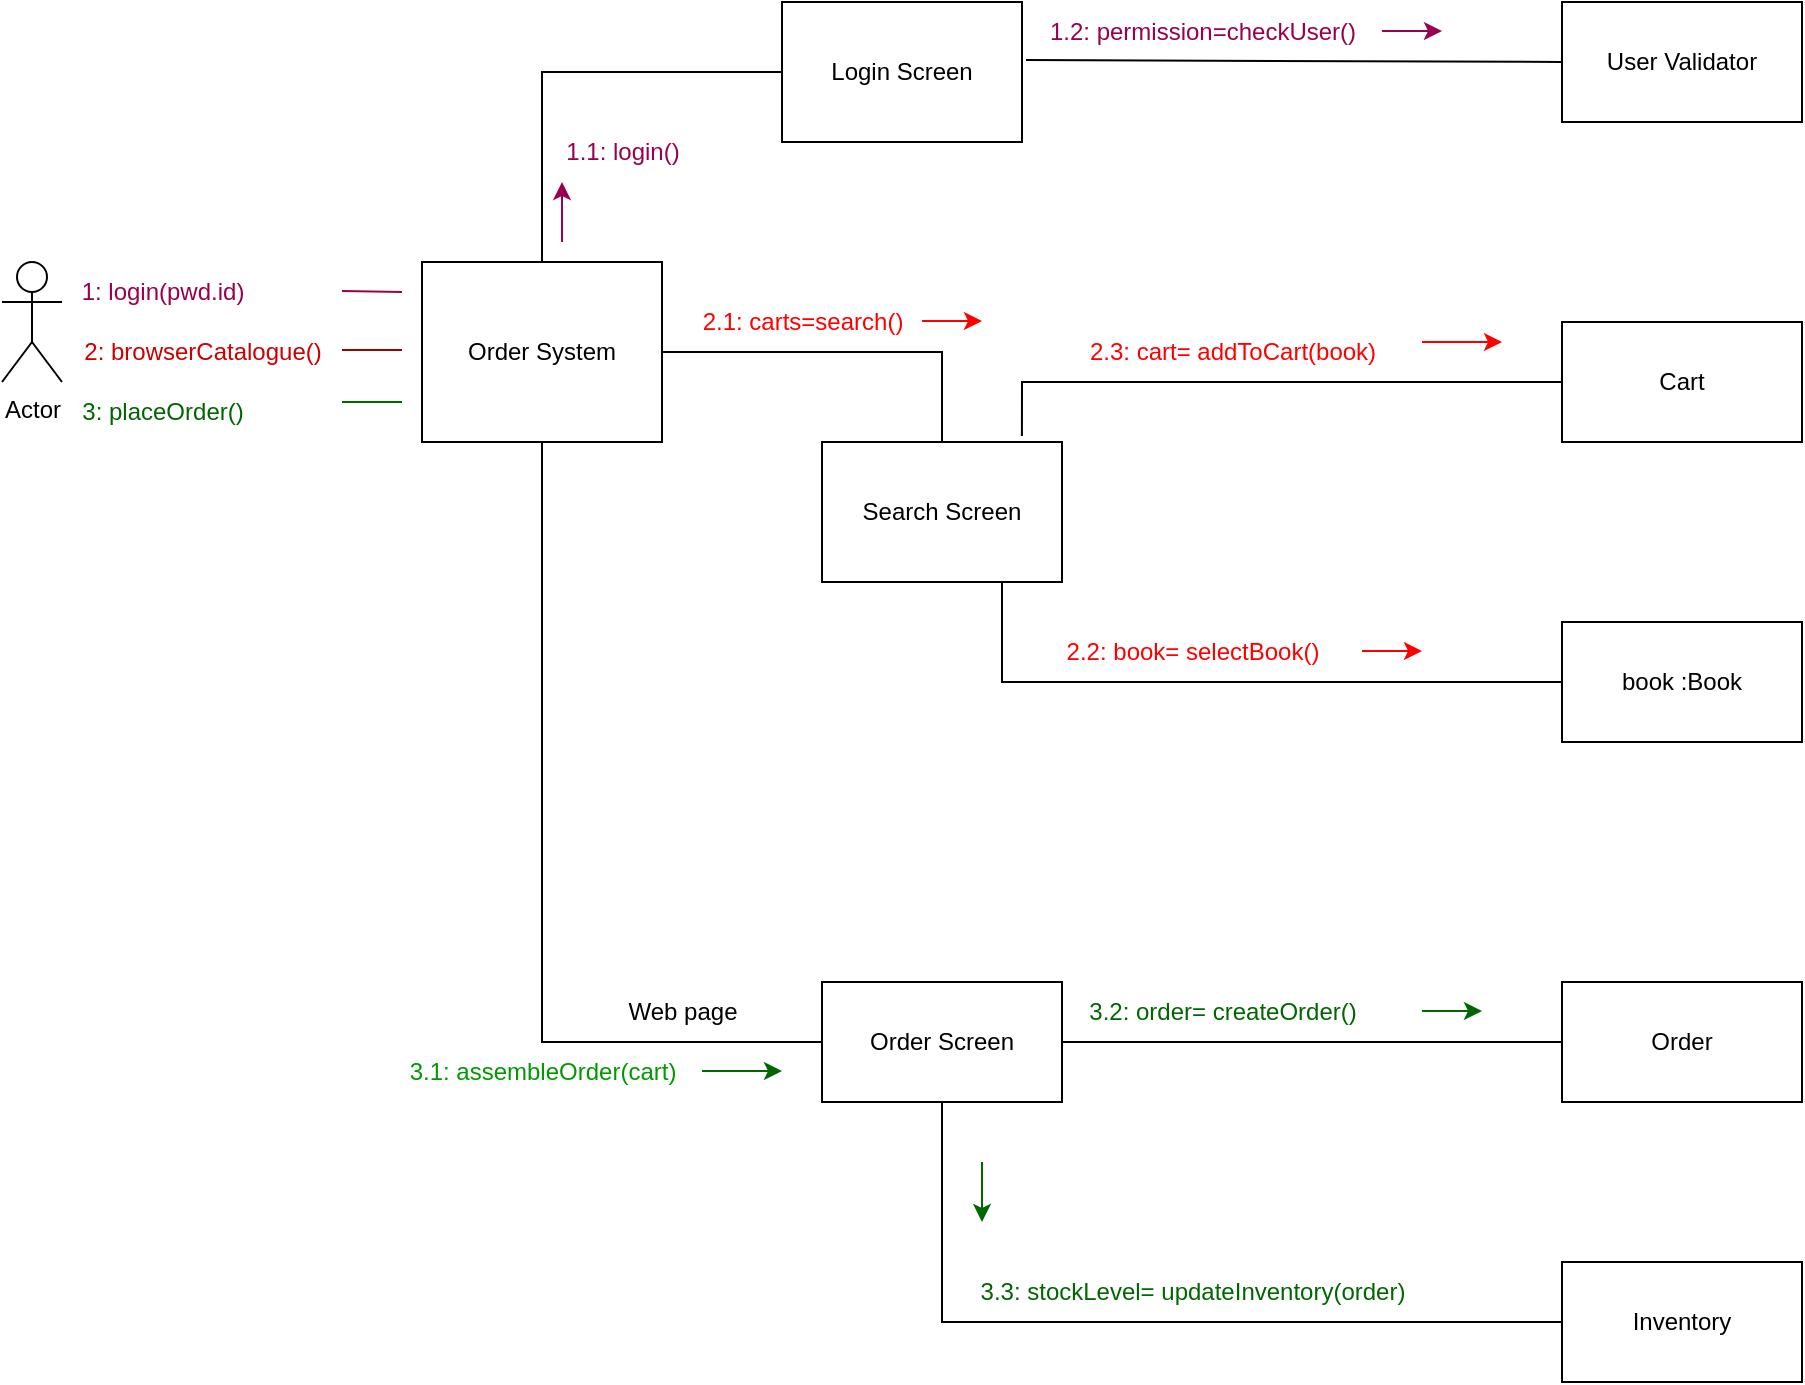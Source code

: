 <mxfile version="21.0.6" type="github"><diagram name="Page-1" id="50zAmO9qIlLi8lCIKGLc"><mxGraphModel dx="1114" dy="622" grid="1" gridSize="10" guides="1" tooltips="1" connect="1" arrows="1" fold="1" page="1" pageScale="1" pageWidth="1169" pageHeight="827" math="0" shadow="0"><root><mxCell id="0"/><mxCell id="1" parent="0"/><mxCell id="Cs2fc7BImbRrWxPwTm3F-1" value="Actor" style="shape=umlActor;verticalLabelPosition=bottom;verticalAlign=top;html=1;outlineConnect=0;" vertex="1" parent="1"><mxGeometry x="210" y="260" width="30" height="60" as="geometry"/></mxCell><mxCell id="Cs2fc7BImbRrWxPwTm3F-3" value="Login Screen" style="rounded=0;whiteSpace=wrap;html=1;" vertex="1" parent="1"><mxGeometry x="600" y="130" width="120" height="70" as="geometry"/></mxCell><mxCell id="Cs2fc7BImbRrWxPwTm3F-4" value="Order System" style="rounded=0;whiteSpace=wrap;html=1;" vertex="1" parent="1"><mxGeometry x="420" y="260" width="120" height="90" as="geometry"/></mxCell><mxCell id="Cs2fc7BImbRrWxPwTm3F-5" value="User Validator" style="rounded=0;whiteSpace=wrap;html=1;" vertex="1" parent="1"><mxGeometry x="990" y="130" width="120" height="60" as="geometry"/></mxCell><mxCell id="Cs2fc7BImbRrWxPwTm3F-6" value="" style="endArrow=none;html=1;rounded=0;exitX=0.5;exitY=0;exitDx=0;exitDy=0;entryX=0;entryY=0.5;entryDx=0;entryDy=0;" edge="1" parent="1" source="Cs2fc7BImbRrWxPwTm3F-4" target="Cs2fc7BImbRrWxPwTm3F-3"><mxGeometry width="50" height="50" relative="1" as="geometry"><mxPoint x="480" y="250" as="sourcePoint"/><mxPoint x="480" y="150" as="targetPoint"/><Array as="points"><mxPoint x="480" y="165"/></Array></mxGeometry></mxCell><mxCell id="Cs2fc7BImbRrWxPwTm3F-7" value="Search Screen" style="rounded=0;whiteSpace=wrap;html=1;" vertex="1" parent="1"><mxGeometry x="620" y="350" width="120" height="70" as="geometry"/></mxCell><mxCell id="Cs2fc7BImbRrWxPwTm3F-8" value="" style="endArrow=none;html=1;rounded=0;exitX=1;exitY=0.5;exitDx=0;exitDy=0;entryX=0.5;entryY=0;entryDx=0;entryDy=0;" edge="1" parent="1" source="Cs2fc7BImbRrWxPwTm3F-4" target="Cs2fc7BImbRrWxPwTm3F-7"><mxGeometry width="50" height="50" relative="1" as="geometry"><mxPoint x="590" y="310" as="sourcePoint"/><mxPoint x="640" y="350" as="targetPoint"/><Array as="points"><mxPoint x="680" y="305"/></Array></mxGeometry></mxCell><mxCell id="Cs2fc7BImbRrWxPwTm3F-9" value="&lt;font color=&quot;#ff0000&quot;&gt;2.1: carts=search()&lt;/font&gt;" style="text;html=1;align=center;verticalAlign=middle;resizable=0;points=[];autosize=1;strokeColor=none;fillColor=none;" vertex="1" parent="1"><mxGeometry x="550" y="275" width="120" height="30" as="geometry"/></mxCell><mxCell id="Cs2fc7BImbRrWxPwTm3F-10" value="" style="endArrow=classic;html=1;rounded=0;strokeColor=#FF0000;" edge="1" parent="1"><mxGeometry width="50" height="50" relative="1" as="geometry"><mxPoint x="670" y="289.5" as="sourcePoint"/><mxPoint x="700" y="289.5" as="targetPoint"/><Array as="points"/></mxGeometry></mxCell><mxCell id="Cs2fc7BImbRrWxPwTm3F-11" value="Order Screen" style="rounded=0;whiteSpace=wrap;html=1;" vertex="1" parent="1"><mxGeometry x="620" y="620" width="120" height="60" as="geometry"/></mxCell><mxCell id="Cs2fc7BImbRrWxPwTm3F-12" value="" style="endArrow=none;html=1;rounded=0;exitX=0.5;exitY=1;exitDx=0;exitDy=0;entryX=0;entryY=0.5;entryDx=0;entryDy=0;" edge="1" parent="1" source="Cs2fc7BImbRrWxPwTm3F-4" target="Cs2fc7BImbRrWxPwTm3F-11"><mxGeometry width="50" height="50" relative="1" as="geometry"><mxPoint x="440" y="510" as="sourcePoint"/><mxPoint x="490" y="460" as="targetPoint"/><Array as="points"><mxPoint x="480" y="650"/></Array></mxGeometry></mxCell><mxCell id="Cs2fc7BImbRrWxPwTm3F-13" value="&lt;font color=&quot;#009900&quot;&gt;3.1: assembleOrder(cart)&lt;/font&gt;" style="text;html=1;align=center;verticalAlign=middle;resizable=0;points=[];autosize=1;strokeColor=none;fillColor=none;" vertex="1" parent="1"><mxGeometry x="400" y="650" width="160" height="30" as="geometry"/></mxCell><mxCell id="Cs2fc7BImbRrWxPwTm3F-14" value="Web page" style="text;html=1;align=center;verticalAlign=middle;resizable=0;points=[];autosize=1;strokeColor=none;fillColor=none;" vertex="1" parent="1"><mxGeometry x="510" y="620" width="80" height="30" as="geometry"/></mxCell><mxCell id="Cs2fc7BImbRrWxPwTm3F-15" value="" style="endArrow=classic;html=1;rounded=0;strokeColor=#99004D;" edge="1" parent="1"><mxGeometry width="50" height="50" relative="1" as="geometry"><mxPoint x="490" y="250" as="sourcePoint"/><mxPoint x="490" y="220" as="targetPoint"/></mxGeometry></mxCell><mxCell id="Cs2fc7BImbRrWxPwTm3F-16" value="&lt;font color=&quot;#99004d&quot;&gt;1.1: login()&lt;/font&gt;" style="text;html=1;align=center;verticalAlign=middle;resizable=0;points=[];autosize=1;strokeColor=none;fillColor=none;" vertex="1" parent="1"><mxGeometry x="480" y="190" width="80" height="30" as="geometry"/></mxCell><mxCell id="Cs2fc7BImbRrWxPwTm3F-17" value="" style="endArrow=none;html=1;rounded=0;entryX=0;entryY=0.5;entryDx=0;entryDy=0;exitX=1.017;exitY=0.414;exitDx=0;exitDy=0;exitPerimeter=0;" edge="1" parent="1" source="Cs2fc7BImbRrWxPwTm3F-3" target="Cs2fc7BImbRrWxPwTm3F-5"><mxGeometry width="50" height="50" relative="1" as="geometry"><mxPoint x="810" y="180" as="sourcePoint"/><mxPoint x="860" y="130" as="targetPoint"/></mxGeometry></mxCell><mxCell id="Cs2fc7BImbRrWxPwTm3F-18" value="&lt;font color=&quot;#99004d&quot;&gt;1.2: permission=checkUser()&lt;/font&gt;" style="text;html=1;align=center;verticalAlign=middle;resizable=0;points=[];autosize=1;strokeColor=none;fillColor=none;" vertex="1" parent="1"><mxGeometry x="720" y="130" width="180" height="30" as="geometry"/></mxCell><mxCell id="Cs2fc7BImbRrWxPwTm3F-19" value="" style="endArrow=classic;html=1;rounded=0;strokeColor=#99004D;" edge="1" parent="1"><mxGeometry width="50" height="50" relative="1" as="geometry"><mxPoint x="900" y="144.5" as="sourcePoint"/><mxPoint x="930" y="144.5" as="targetPoint"/></mxGeometry></mxCell><mxCell id="Cs2fc7BImbRrWxPwTm3F-20" value="Cart" style="rounded=0;whiteSpace=wrap;html=1;" vertex="1" parent="1"><mxGeometry x="990" y="290" width="120" height="60" as="geometry"/></mxCell><mxCell id="Cs2fc7BImbRrWxPwTm3F-21" value="" style="endArrow=none;html=1;rounded=0;exitX=0.833;exitY=-0.043;exitDx=0;exitDy=0;exitPerimeter=0;entryX=0;entryY=0.5;entryDx=0;entryDy=0;" edge="1" parent="1" source="Cs2fc7BImbRrWxPwTm3F-7" target="Cs2fc7BImbRrWxPwTm3F-20"><mxGeometry width="50" height="50" relative="1" as="geometry"><mxPoint x="760" y="310" as="sourcePoint"/><mxPoint x="810" y="260" as="targetPoint"/><Array as="points"><mxPoint x="720" y="320"/></Array></mxGeometry></mxCell><mxCell id="Cs2fc7BImbRrWxPwTm3F-22" value="&lt;font color=&quot;#ff0000&quot;&gt;2.3: cart= addToCart(book)&lt;/font&gt;" style="text;html=1;align=center;verticalAlign=middle;resizable=0;points=[];autosize=1;strokeColor=none;fillColor=none;" vertex="1" parent="1"><mxGeometry x="740" y="290" width="170" height="30" as="geometry"/></mxCell><mxCell id="Cs2fc7BImbRrWxPwTm3F-23" value="" style="endArrow=classic;html=1;rounded=0;strokeColor=#FF0000;" edge="1" parent="1"><mxGeometry width="50" height="50" relative="1" as="geometry"><mxPoint x="920" y="300" as="sourcePoint"/><mxPoint x="960" y="300" as="targetPoint"/><Array as="points"><mxPoint x="940" y="300"/></Array></mxGeometry></mxCell><mxCell id="Cs2fc7BImbRrWxPwTm3F-24" value="book :Book" style="rounded=0;whiteSpace=wrap;html=1;" vertex="1" parent="1"><mxGeometry x="990" y="440" width="120" height="60" as="geometry"/></mxCell><mxCell id="Cs2fc7BImbRrWxPwTm3F-25" value="" style="endArrow=none;html=1;rounded=0;exitX=0.75;exitY=1;exitDx=0;exitDy=0;" edge="1" parent="1" source="Cs2fc7BImbRrWxPwTm3F-7"><mxGeometry width="50" height="50" relative="1" as="geometry"><mxPoint x="750" y="470" as="sourcePoint"/><mxPoint x="990" y="470" as="targetPoint"/><Array as="points"><mxPoint x="710" y="470"/></Array></mxGeometry></mxCell><mxCell id="Cs2fc7BImbRrWxPwTm3F-26" value="&lt;font color=&quot;#ff0000&quot;&gt;2.2: book= selectBook()&lt;/font&gt;" style="text;html=1;align=center;verticalAlign=middle;resizable=0;points=[];autosize=1;strokeColor=none;fillColor=none;" vertex="1" parent="1"><mxGeometry x="730" y="440" width="150" height="30" as="geometry"/></mxCell><mxCell id="Cs2fc7BImbRrWxPwTm3F-27" value="" style="endArrow=classic;html=1;rounded=0;strokeColor=#FF0000;" edge="1" parent="1"><mxGeometry width="50" height="50" relative="1" as="geometry"><mxPoint x="890" y="454.5" as="sourcePoint"/><mxPoint x="920" y="454.5" as="targetPoint"/></mxGeometry></mxCell><mxCell id="Cs2fc7BImbRrWxPwTm3F-28" value="Order" style="rounded=0;whiteSpace=wrap;html=1;" vertex="1" parent="1"><mxGeometry x="990" y="620" width="120" height="60" as="geometry"/></mxCell><mxCell id="Cs2fc7BImbRrWxPwTm3F-29" value="" style="endArrow=none;html=1;rounded=0;exitX=1;exitY=0.5;exitDx=0;exitDy=0;entryX=0;entryY=0.5;entryDx=0;entryDy=0;" edge="1" parent="1" source="Cs2fc7BImbRrWxPwTm3F-11" target="Cs2fc7BImbRrWxPwTm3F-28"><mxGeometry width="50" height="50" relative="1" as="geometry"><mxPoint x="840" y="680" as="sourcePoint"/><mxPoint x="890" y="630" as="targetPoint"/></mxGeometry></mxCell><mxCell id="Cs2fc7BImbRrWxPwTm3F-30" value="&lt;font color=&quot;#006600&quot;&gt;3.2: order= createOrder()&lt;/font&gt;" style="text;html=1;align=center;verticalAlign=middle;resizable=0;points=[];autosize=1;strokeColor=none;fillColor=none;" vertex="1" parent="1"><mxGeometry x="740" y="620" width="160" height="30" as="geometry"/></mxCell><mxCell id="Cs2fc7BImbRrWxPwTm3F-31" value="" style="endArrow=classic;html=1;rounded=0;strokeColor=#006600;" edge="1" parent="1"><mxGeometry width="50" height="50" relative="1" as="geometry"><mxPoint x="920" y="634.5" as="sourcePoint"/><mxPoint x="950" y="634.5" as="targetPoint"/></mxGeometry></mxCell><mxCell id="Cs2fc7BImbRrWxPwTm3F-32" value="" style="endArrow=classic;html=1;rounded=0;strokeColor=#006600;" edge="1" parent="1"><mxGeometry width="50" height="50" relative="1" as="geometry"><mxPoint x="560" y="664.5" as="sourcePoint"/><mxPoint x="600" y="664.5" as="targetPoint"/></mxGeometry></mxCell><mxCell id="Cs2fc7BImbRrWxPwTm3F-33" value="Inventory" style="rounded=0;whiteSpace=wrap;html=1;" vertex="1" parent="1"><mxGeometry x="990" y="760" width="120" height="60" as="geometry"/></mxCell><mxCell id="Cs2fc7BImbRrWxPwTm3F-34" value="" style="endArrow=none;html=1;rounded=0;exitX=0.5;exitY=1;exitDx=0;exitDy=0;entryX=0;entryY=0.5;entryDx=0;entryDy=0;" edge="1" parent="1" source="Cs2fc7BImbRrWxPwTm3F-11" target="Cs2fc7BImbRrWxPwTm3F-33"><mxGeometry width="50" height="50" relative="1" as="geometry"><mxPoint x="650" y="790" as="sourcePoint"/><mxPoint x="700" y="740" as="targetPoint"/><Array as="points"><mxPoint x="680" y="790"/></Array></mxGeometry></mxCell><mxCell id="Cs2fc7BImbRrWxPwTm3F-35" value="" style="endArrow=classic;html=1;rounded=0;strokeColor=#006600;" edge="1" parent="1"><mxGeometry width="50" height="50" relative="1" as="geometry"><mxPoint x="700" y="710" as="sourcePoint"/><mxPoint x="700" y="740" as="targetPoint"/></mxGeometry></mxCell><mxCell id="Cs2fc7BImbRrWxPwTm3F-36" value="&lt;font color=&quot;#006600&quot;&gt;3.3: stockLevel= updateInventory(order)&lt;/font&gt;" style="text;html=1;align=center;verticalAlign=middle;resizable=0;points=[];autosize=1;strokeColor=none;fillColor=none;" vertex="1" parent="1"><mxGeometry x="685" y="760" width="240" height="30" as="geometry"/></mxCell><mxCell id="Cs2fc7BImbRrWxPwTm3F-38" value="&lt;font color=&quot;#99004d&quot;&gt;1: login(pwd.id)&lt;/font&gt;" style="text;html=1;align=center;verticalAlign=middle;resizable=0;points=[];autosize=1;strokeColor=none;fillColor=none;" vertex="1" parent="1"><mxGeometry x="240" y="260" width="100" height="30" as="geometry"/></mxCell><mxCell id="Cs2fc7BImbRrWxPwTm3F-39" value="&lt;font color=&quot;#cc0000&quot;&gt;2: browserCatalogue()&lt;/font&gt;" style="text;html=1;align=center;verticalAlign=middle;resizable=0;points=[];autosize=1;strokeColor=none;fillColor=none;" vertex="1" parent="1"><mxGeometry x="240" y="290" width="140" height="30" as="geometry"/></mxCell><mxCell id="Cs2fc7BImbRrWxPwTm3F-40" value="&lt;font color=&quot;#006600&quot;&gt;3: placeOrder()&lt;/font&gt;" style="text;html=1;align=center;verticalAlign=middle;resizable=0;points=[];autosize=1;strokeColor=none;fillColor=none;" vertex="1" parent="1"><mxGeometry x="240" y="320" width="100" height="30" as="geometry"/></mxCell><mxCell id="Cs2fc7BImbRrWxPwTm3F-41" value="" style="endArrow=none;html=1;rounded=0;strokeColor=#99004D;" edge="1" parent="1"><mxGeometry width="50" height="50" relative="1" as="geometry"><mxPoint x="380" y="274.5" as="sourcePoint"/><mxPoint x="410" y="275" as="targetPoint"/></mxGeometry></mxCell><mxCell id="Cs2fc7BImbRrWxPwTm3F-42" value="" style="endArrow=none;html=1;rounded=0;strokeColor=#990000;" edge="1" parent="1"><mxGeometry width="50" height="50" relative="1" as="geometry"><mxPoint x="380" y="304" as="sourcePoint"/><mxPoint x="410" y="304" as="targetPoint"/></mxGeometry></mxCell><mxCell id="Cs2fc7BImbRrWxPwTm3F-43" value="" style="endArrow=none;html=1;rounded=0;strokeColor=#006600;" edge="1" parent="1"><mxGeometry width="50" height="50" relative="1" as="geometry"><mxPoint x="380" y="330" as="sourcePoint"/><mxPoint x="410" y="330" as="targetPoint"/></mxGeometry></mxCell></root></mxGraphModel></diagram></mxfile>